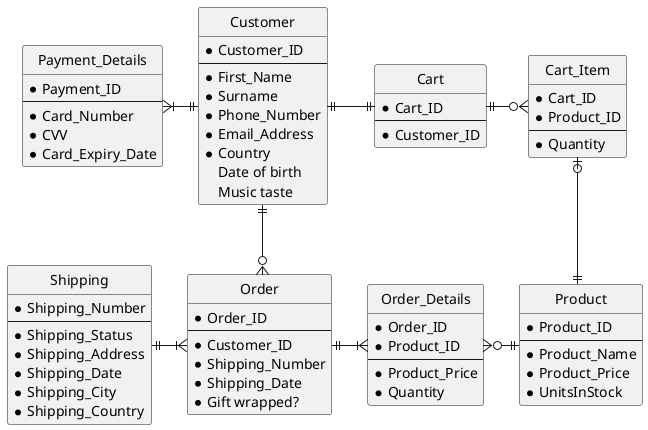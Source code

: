 @startuml HV Lo-Fi

skinparam Style StrictUML
skinparam LineType ortho
skinparam monochrome true

class Customer {
    * Customer_ID
--
    * First_Name
    * Surname
    * Phone_Number
    * Email_Address
    * Country
    Date of birth
    Music taste
}

class Product {
    * Product_ID
--
    * Product_Name
    * Product_Price
    * UnitsInStock
}

class Order {
    * Order_ID
--
    * Customer_ID
    * Shipping_Number
    * Shipping_Date
    * Gift wrapped?
}

class Shipping {
    * Shipping_Number
--
    * Shipping_Status
    * Shipping_Address
    * Shipping_Date
    * Shipping_City
    * Shipping_Country
}

class Payment_Details {
    * Payment_ID
--
    * Card_Number
    * CVV
    * Card_Expiry_Date
}

class Order_Details {
    * Order_ID
    * Product_ID
--
    * Product_Price
    * Quantity
}

class Cart {
    * Cart_ID
--
    * Customer_ID
}

class Cart_Item {
    * Cart_ID
    * Product_ID
--
    * Quantity
}

Customer ||--o{ Order
Customer ||-|| Cart
Cart ||-o{ Cart_Item
Cart_Item |o-|| Product
Payment_Details }|-|| Customer
Shipping ||-|{ Order
Order ||-|{ Order_Details
Order_Details }o-|| Product

@enduml